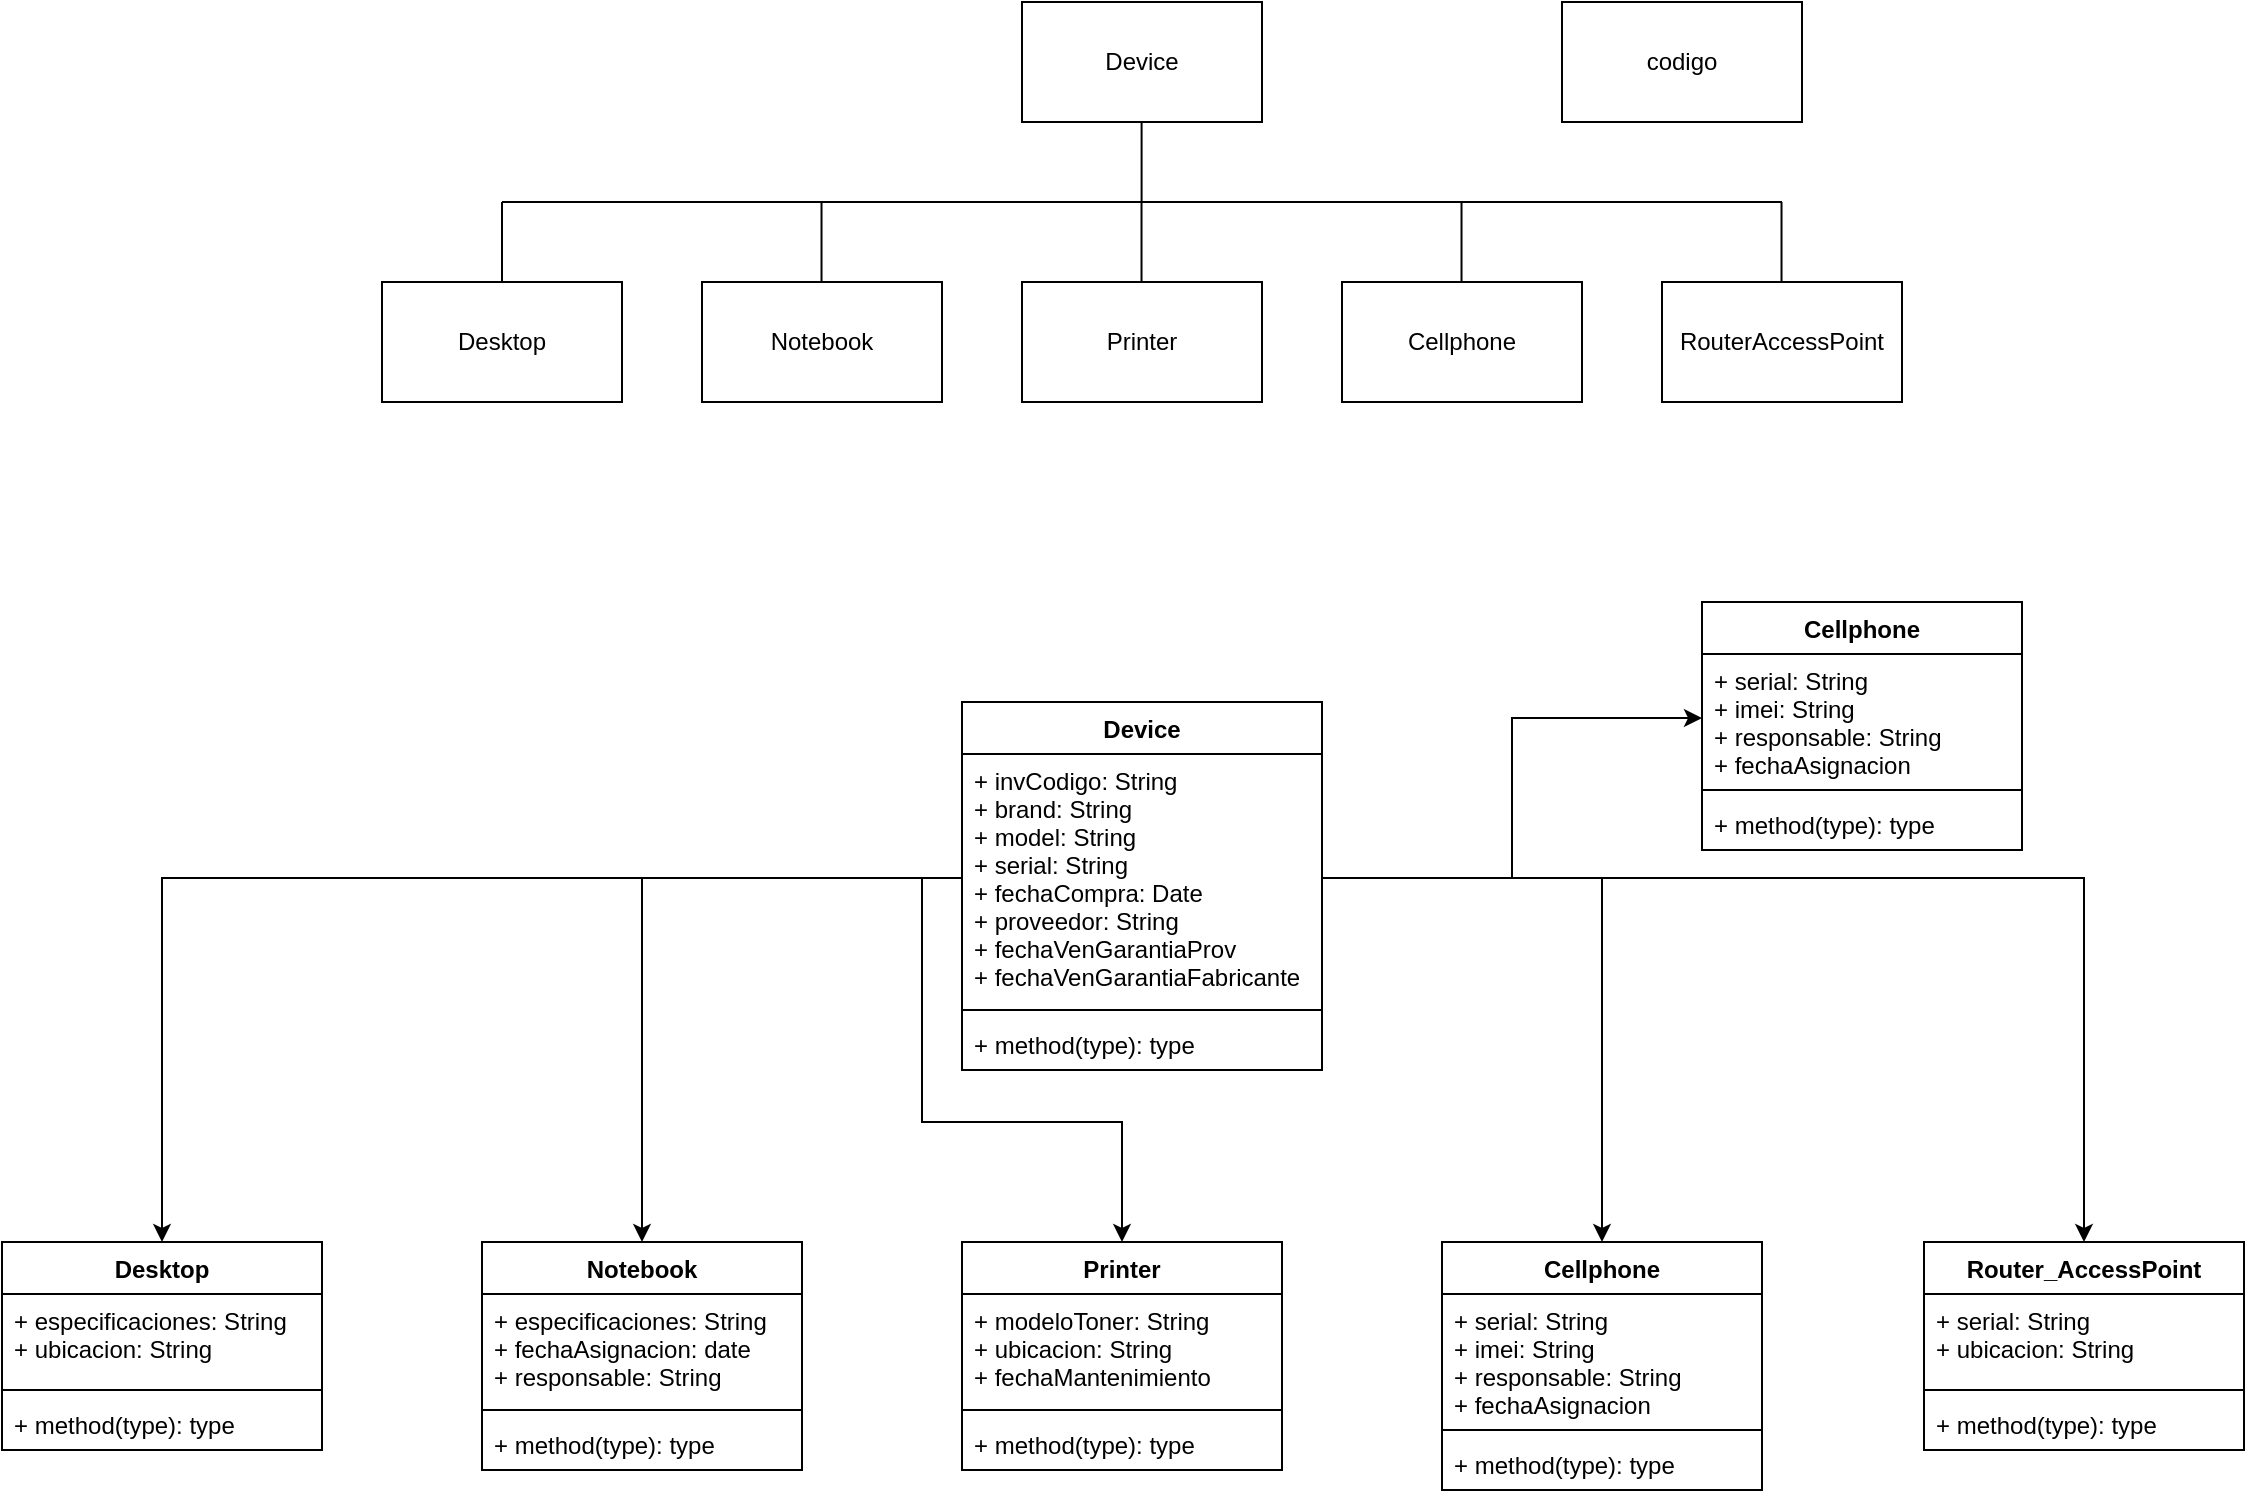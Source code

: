 <mxfile version="15.8.3" type="github">
  <diagram id="x573lrpb8ZKa-y-ldC9b" name="Page-1">
    <mxGraphModel dx="1730" dy="968" grid="1" gridSize="10" guides="1" tooltips="1" connect="1" arrows="1" fold="1" page="1" pageScale="1" pageWidth="827" pageHeight="1169" math="0" shadow="0">
      <root>
        <mxCell id="0" />
        <mxCell id="1" parent="0" />
        <mxCell id="GfT5gaS3VKByPQDoykGk-1" value="Device" style="rounded=0;whiteSpace=wrap;html=1;" vertex="1" parent="1">
          <mxGeometry x="770" y="40" width="120" height="60" as="geometry" />
        </mxCell>
        <mxCell id="GfT5gaS3VKByPQDoykGk-2" value="Desktop" style="rounded=0;whiteSpace=wrap;html=1;" vertex="1" parent="1">
          <mxGeometry x="450" y="180" width="120" height="60" as="geometry" />
        </mxCell>
        <mxCell id="GfT5gaS3VKByPQDoykGk-3" value="Notebook" style="rounded=0;whiteSpace=wrap;html=1;" vertex="1" parent="1">
          <mxGeometry x="610" y="180" width="120" height="60" as="geometry" />
        </mxCell>
        <mxCell id="GfT5gaS3VKByPQDoykGk-4" value="Printer" style="rounded=0;whiteSpace=wrap;html=1;" vertex="1" parent="1">
          <mxGeometry x="770" y="180" width="120" height="60" as="geometry" />
        </mxCell>
        <mxCell id="GfT5gaS3VKByPQDoykGk-5" value="Cellphone" style="rounded=0;whiteSpace=wrap;html=1;" vertex="1" parent="1">
          <mxGeometry x="930" y="180" width="120" height="60" as="geometry" />
        </mxCell>
        <mxCell id="GfT5gaS3VKByPQDoykGk-6" value="RouterAccessPoint" style="rounded=0;whiteSpace=wrap;html=1;" vertex="1" parent="1">
          <mxGeometry x="1090" y="180" width="120" height="60" as="geometry" />
        </mxCell>
        <mxCell id="GfT5gaS3VKByPQDoykGk-7" value="" style="endArrow=none;html=1;rounded=0;" edge="1" parent="1">
          <mxGeometry width="50" height="50" relative="1" as="geometry">
            <mxPoint x="510" y="140" as="sourcePoint" />
            <mxPoint x="1150" y="140" as="targetPoint" />
          </mxGeometry>
        </mxCell>
        <mxCell id="GfT5gaS3VKByPQDoykGk-8" value="" style="endArrow=none;html=1;rounded=0;exitX=0.5;exitY=0;exitDx=0;exitDy=0;" edge="1" parent="1" source="GfT5gaS3VKByPQDoykGk-2">
          <mxGeometry width="50" height="50" relative="1" as="geometry">
            <mxPoint x="490" y="180" as="sourcePoint" />
            <mxPoint x="510" y="140" as="targetPoint" />
          </mxGeometry>
        </mxCell>
        <mxCell id="GfT5gaS3VKByPQDoykGk-9" value="" style="endArrow=none;html=1;rounded=0;exitX=0.5;exitY=0;exitDx=0;exitDy=0;" edge="1" parent="1">
          <mxGeometry width="50" height="50" relative="1" as="geometry">
            <mxPoint x="669.76" y="180" as="sourcePoint" />
            <mxPoint x="669.76" y="140" as="targetPoint" />
          </mxGeometry>
        </mxCell>
        <mxCell id="GfT5gaS3VKByPQDoykGk-10" value="" style="endArrow=none;html=1;rounded=0;exitX=0.5;exitY=0;exitDx=0;exitDy=0;" edge="1" parent="1">
          <mxGeometry width="50" height="50" relative="1" as="geometry">
            <mxPoint x="829.76" y="180" as="sourcePoint" />
            <mxPoint x="829.76" y="140" as="targetPoint" />
          </mxGeometry>
        </mxCell>
        <mxCell id="GfT5gaS3VKByPQDoykGk-11" value="" style="endArrow=none;html=1;rounded=0;exitX=0.5;exitY=0;exitDx=0;exitDy=0;" edge="1" parent="1">
          <mxGeometry width="50" height="50" relative="1" as="geometry">
            <mxPoint x="989.76" y="180" as="sourcePoint" />
            <mxPoint x="989.76" y="140" as="targetPoint" />
          </mxGeometry>
        </mxCell>
        <mxCell id="GfT5gaS3VKByPQDoykGk-12" value="" style="endArrow=none;html=1;rounded=0;exitX=0.5;exitY=0;exitDx=0;exitDy=0;" edge="1" parent="1">
          <mxGeometry width="50" height="50" relative="1" as="geometry">
            <mxPoint x="1149.76" y="180" as="sourcePoint" />
            <mxPoint x="1149.76" y="140" as="targetPoint" />
          </mxGeometry>
        </mxCell>
        <mxCell id="GfT5gaS3VKByPQDoykGk-13" value="" style="endArrow=none;html=1;rounded=0;exitX=0.5;exitY=0;exitDx=0;exitDy=0;" edge="1" parent="1">
          <mxGeometry width="50" height="50" relative="1" as="geometry">
            <mxPoint x="829.8" y="140" as="sourcePoint" />
            <mxPoint x="829.8" y="100" as="targetPoint" />
          </mxGeometry>
        </mxCell>
        <mxCell id="GfT5gaS3VKByPQDoykGk-19" value="codigo" style="rounded=0;whiteSpace=wrap;html=1;" vertex="1" parent="1">
          <mxGeometry x="1040" y="40" width="120" height="60" as="geometry" />
        </mxCell>
        <mxCell id="GfT5gaS3VKByPQDoykGk-37" value="Desktop&#xa;" style="swimlane;fontStyle=1;align=center;verticalAlign=top;childLayout=stackLayout;horizontal=1;startSize=26;horizontalStack=0;resizeParent=1;resizeParentMax=0;resizeLast=0;collapsible=1;marginBottom=0;" vertex="1" parent="1">
          <mxGeometry x="260" y="660" width="160" height="104" as="geometry" />
        </mxCell>
        <mxCell id="GfT5gaS3VKByPQDoykGk-38" value="+ especificaciones: String&#xa;+ ubicacion: String&#xa;" style="text;strokeColor=none;fillColor=none;align=left;verticalAlign=top;spacingLeft=4;spacingRight=4;overflow=hidden;rotatable=0;points=[[0,0.5],[1,0.5]];portConstraint=eastwest;" vertex="1" parent="GfT5gaS3VKByPQDoykGk-37">
          <mxGeometry y="26" width="160" height="44" as="geometry" />
        </mxCell>
        <mxCell id="GfT5gaS3VKByPQDoykGk-39" value="" style="line;strokeWidth=1;fillColor=none;align=left;verticalAlign=middle;spacingTop=-1;spacingLeft=3;spacingRight=3;rotatable=0;labelPosition=right;points=[];portConstraint=eastwest;" vertex="1" parent="GfT5gaS3VKByPQDoykGk-37">
          <mxGeometry y="70" width="160" height="8" as="geometry" />
        </mxCell>
        <mxCell id="GfT5gaS3VKByPQDoykGk-40" value="+ method(type): type" style="text;strokeColor=none;fillColor=none;align=left;verticalAlign=top;spacingLeft=4;spacingRight=4;overflow=hidden;rotatable=0;points=[[0,0.5],[1,0.5]];portConstraint=eastwest;" vertex="1" parent="GfT5gaS3VKByPQDoykGk-37">
          <mxGeometry y="78" width="160" height="26" as="geometry" />
        </mxCell>
        <mxCell id="GfT5gaS3VKByPQDoykGk-42" value="Notebook" style="swimlane;fontStyle=1;align=center;verticalAlign=top;childLayout=stackLayout;horizontal=1;startSize=26;horizontalStack=0;resizeParent=1;resizeParentMax=0;resizeLast=0;collapsible=1;marginBottom=0;" vertex="1" parent="1">
          <mxGeometry x="500" y="660" width="160" height="114" as="geometry" />
        </mxCell>
        <mxCell id="GfT5gaS3VKByPQDoykGk-43" value="+ especificaciones: String&#xa;+ fechaAsignacion: date&#xa;+ responsable: String&#xa;" style="text;strokeColor=none;fillColor=none;align=left;verticalAlign=top;spacingLeft=4;spacingRight=4;overflow=hidden;rotatable=0;points=[[0,0.5],[1,0.5]];portConstraint=eastwest;" vertex="1" parent="GfT5gaS3VKByPQDoykGk-42">
          <mxGeometry y="26" width="160" height="54" as="geometry" />
        </mxCell>
        <mxCell id="GfT5gaS3VKByPQDoykGk-44" value="" style="line;strokeWidth=1;fillColor=none;align=left;verticalAlign=middle;spacingTop=-1;spacingLeft=3;spacingRight=3;rotatable=0;labelPosition=right;points=[];portConstraint=eastwest;" vertex="1" parent="GfT5gaS3VKByPQDoykGk-42">
          <mxGeometry y="80" width="160" height="8" as="geometry" />
        </mxCell>
        <mxCell id="GfT5gaS3VKByPQDoykGk-45" value="+ method(type): type" style="text;strokeColor=none;fillColor=none;align=left;verticalAlign=top;spacingLeft=4;spacingRight=4;overflow=hidden;rotatable=0;points=[[0,0.5],[1,0.5]];portConstraint=eastwest;" vertex="1" parent="GfT5gaS3VKByPQDoykGk-42">
          <mxGeometry y="88" width="160" height="26" as="geometry" />
        </mxCell>
        <mxCell id="GfT5gaS3VKByPQDoykGk-47" value="Printer" style="swimlane;fontStyle=1;align=center;verticalAlign=top;childLayout=stackLayout;horizontal=1;startSize=26;horizontalStack=0;resizeParent=1;resizeParentMax=0;resizeLast=0;collapsible=1;marginBottom=0;" vertex="1" parent="1">
          <mxGeometry x="740" y="660" width="160" height="114" as="geometry" />
        </mxCell>
        <mxCell id="GfT5gaS3VKByPQDoykGk-48" value="+ modeloToner: String&#xa;+ ubicacion: String&#xa;+ fechaMantenimiento" style="text;strokeColor=none;fillColor=none;align=left;verticalAlign=top;spacingLeft=4;spacingRight=4;overflow=hidden;rotatable=0;points=[[0,0.5],[1,0.5]];portConstraint=eastwest;" vertex="1" parent="GfT5gaS3VKByPQDoykGk-47">
          <mxGeometry y="26" width="160" height="54" as="geometry" />
        </mxCell>
        <mxCell id="GfT5gaS3VKByPQDoykGk-49" value="" style="line;strokeWidth=1;fillColor=none;align=left;verticalAlign=middle;spacingTop=-1;spacingLeft=3;spacingRight=3;rotatable=0;labelPosition=right;points=[];portConstraint=eastwest;" vertex="1" parent="GfT5gaS3VKByPQDoykGk-47">
          <mxGeometry y="80" width="160" height="8" as="geometry" />
        </mxCell>
        <mxCell id="GfT5gaS3VKByPQDoykGk-50" value="+ method(type): type" style="text;strokeColor=none;fillColor=none;align=left;verticalAlign=top;spacingLeft=4;spacingRight=4;overflow=hidden;rotatable=0;points=[[0,0.5],[1,0.5]];portConstraint=eastwest;" vertex="1" parent="GfT5gaS3VKByPQDoykGk-47">
          <mxGeometry y="88" width="160" height="26" as="geometry" />
        </mxCell>
        <mxCell id="GfT5gaS3VKByPQDoykGk-51" value="Cellphone" style="swimlane;fontStyle=1;align=center;verticalAlign=top;childLayout=stackLayout;horizontal=1;startSize=26;horizontalStack=0;resizeParent=1;resizeParentMax=0;resizeLast=0;collapsible=1;marginBottom=0;" vertex="1" parent="1">
          <mxGeometry x="980" y="660" width="160" height="124" as="geometry" />
        </mxCell>
        <mxCell id="GfT5gaS3VKByPQDoykGk-52" value="+ serial: String&#xa;+ imei: String&#xa;+ responsable: String&#xa;+ fechaAsignacion" style="text;strokeColor=none;fillColor=none;align=left;verticalAlign=top;spacingLeft=4;spacingRight=4;overflow=hidden;rotatable=0;points=[[0,0.5],[1,0.5]];portConstraint=eastwest;" vertex="1" parent="GfT5gaS3VKByPQDoykGk-51">
          <mxGeometry y="26" width="160" height="64" as="geometry" />
        </mxCell>
        <mxCell id="GfT5gaS3VKByPQDoykGk-53" value="" style="line;strokeWidth=1;fillColor=none;align=left;verticalAlign=middle;spacingTop=-1;spacingLeft=3;spacingRight=3;rotatable=0;labelPosition=right;points=[];portConstraint=eastwest;" vertex="1" parent="GfT5gaS3VKByPQDoykGk-51">
          <mxGeometry y="90" width="160" height="8" as="geometry" />
        </mxCell>
        <mxCell id="GfT5gaS3VKByPQDoykGk-54" value="+ method(type): type" style="text;strokeColor=none;fillColor=none;align=left;verticalAlign=top;spacingLeft=4;spacingRight=4;overflow=hidden;rotatable=0;points=[[0,0.5],[1,0.5]];portConstraint=eastwest;" vertex="1" parent="GfT5gaS3VKByPQDoykGk-51">
          <mxGeometry y="98" width="160" height="26" as="geometry" />
        </mxCell>
        <mxCell id="GfT5gaS3VKByPQDoykGk-55" value="Router_AccessPoint" style="swimlane;fontStyle=1;align=center;verticalAlign=top;childLayout=stackLayout;horizontal=1;startSize=26;horizontalStack=0;resizeParent=1;resizeParentMax=0;resizeLast=0;collapsible=1;marginBottom=0;" vertex="1" parent="1">
          <mxGeometry x="1221" y="660" width="160" height="104" as="geometry" />
        </mxCell>
        <mxCell id="GfT5gaS3VKByPQDoykGk-56" value="+ serial: String&#xa;+ ubicacion: String&#xa;" style="text;strokeColor=none;fillColor=none;align=left;verticalAlign=top;spacingLeft=4;spacingRight=4;overflow=hidden;rotatable=0;points=[[0,0.5],[1,0.5]];portConstraint=eastwest;" vertex="1" parent="GfT5gaS3VKByPQDoykGk-55">
          <mxGeometry y="26" width="160" height="44" as="geometry" />
        </mxCell>
        <mxCell id="GfT5gaS3VKByPQDoykGk-57" value="" style="line;strokeWidth=1;fillColor=none;align=left;verticalAlign=middle;spacingTop=-1;spacingLeft=3;spacingRight=3;rotatable=0;labelPosition=right;points=[];portConstraint=eastwest;" vertex="1" parent="GfT5gaS3VKByPQDoykGk-55">
          <mxGeometry y="70" width="160" height="8" as="geometry" />
        </mxCell>
        <mxCell id="GfT5gaS3VKByPQDoykGk-58" value="+ method(type): type" style="text;strokeColor=none;fillColor=none;align=left;verticalAlign=top;spacingLeft=4;spacingRight=4;overflow=hidden;rotatable=0;points=[[0,0.5],[1,0.5]];portConstraint=eastwest;" vertex="1" parent="GfT5gaS3VKByPQDoykGk-55">
          <mxGeometry y="78" width="160" height="26" as="geometry" />
        </mxCell>
        <mxCell id="GfT5gaS3VKByPQDoykGk-71" value="Cellphone" style="swimlane;fontStyle=1;align=center;verticalAlign=top;childLayout=stackLayout;horizontal=1;startSize=26;horizontalStack=0;resizeParent=1;resizeParentMax=0;resizeLast=0;collapsible=1;marginBottom=0;" vertex="1" parent="1">
          <mxGeometry x="1110" y="340" width="160" height="124" as="geometry" />
        </mxCell>
        <mxCell id="GfT5gaS3VKByPQDoykGk-72" value="+ serial: String&#xa;+ imei: String&#xa;+ responsable: String&#xa;+ fechaAsignacion" style="text;strokeColor=none;fillColor=none;align=left;verticalAlign=top;spacingLeft=4;spacingRight=4;overflow=hidden;rotatable=0;points=[[0,0.5],[1,0.5]];portConstraint=eastwest;" vertex="1" parent="GfT5gaS3VKByPQDoykGk-71">
          <mxGeometry y="26" width="160" height="64" as="geometry" />
        </mxCell>
        <mxCell id="GfT5gaS3VKByPQDoykGk-73" value="" style="line;strokeWidth=1;fillColor=none;align=left;verticalAlign=middle;spacingTop=-1;spacingLeft=3;spacingRight=3;rotatable=0;labelPosition=right;points=[];portConstraint=eastwest;" vertex="1" parent="GfT5gaS3VKByPQDoykGk-71">
          <mxGeometry y="90" width="160" height="8" as="geometry" />
        </mxCell>
        <mxCell id="GfT5gaS3VKByPQDoykGk-74" value="+ method(type): type" style="text;strokeColor=none;fillColor=none;align=left;verticalAlign=top;spacingLeft=4;spacingRight=4;overflow=hidden;rotatable=0;points=[[0,0.5],[1,0.5]];portConstraint=eastwest;" vertex="1" parent="GfT5gaS3VKByPQDoykGk-71">
          <mxGeometry y="98" width="160" height="26" as="geometry" />
        </mxCell>
        <mxCell id="GfT5gaS3VKByPQDoykGk-75" value="Device" style="swimlane;fontStyle=1;align=center;verticalAlign=top;childLayout=stackLayout;horizontal=1;startSize=26;horizontalStack=0;resizeParent=1;resizeParentMax=0;resizeLast=0;collapsible=1;marginBottom=0;" vertex="1" parent="1">
          <mxGeometry x="740" y="390" width="180" height="184" as="geometry" />
        </mxCell>
        <mxCell id="GfT5gaS3VKByPQDoykGk-76" value="+ invCodigo: String&#xa;+ brand: String&#xa;+ model: String&#xa;+ serial: String&#xa;+ fechaCompra: Date&#xa;+ proveedor: String&#xa;+ fechaVenGarantiaProv&#xa;+ fechaVenGarantiaFabricante" style="text;strokeColor=none;fillColor=none;align=left;verticalAlign=top;spacingLeft=4;spacingRight=4;overflow=hidden;rotatable=0;points=[[0,0.5],[1,0.5]];portConstraint=eastwest;" vertex="1" parent="GfT5gaS3VKByPQDoykGk-75">
          <mxGeometry y="26" width="180" height="124" as="geometry" />
        </mxCell>
        <mxCell id="GfT5gaS3VKByPQDoykGk-77" value="" style="line;strokeWidth=1;fillColor=none;align=left;verticalAlign=middle;spacingTop=-1;spacingLeft=3;spacingRight=3;rotatable=0;labelPosition=right;points=[];portConstraint=eastwest;" vertex="1" parent="GfT5gaS3VKByPQDoykGk-75">
          <mxGeometry y="150" width="180" height="8" as="geometry" />
        </mxCell>
        <mxCell id="GfT5gaS3VKByPQDoykGk-78" value="+ method(type): type" style="text;strokeColor=none;fillColor=none;align=left;verticalAlign=top;spacingLeft=4;spacingRight=4;overflow=hidden;rotatable=0;points=[[0,0.5],[1,0.5]];portConstraint=eastwest;" vertex="1" parent="GfT5gaS3VKByPQDoykGk-75">
          <mxGeometry y="158" width="180" height="26" as="geometry" />
        </mxCell>
        <mxCell id="GfT5gaS3VKByPQDoykGk-79" style="edgeStyle=orthogonalEdgeStyle;rounded=0;orthogonalLoop=1;jettySize=auto;html=1;entryX=0.5;entryY=0;entryDx=0;entryDy=0;" edge="1" parent="1" source="GfT5gaS3VKByPQDoykGk-76" target="GfT5gaS3VKByPQDoykGk-37">
          <mxGeometry relative="1" as="geometry" />
        </mxCell>
        <mxCell id="GfT5gaS3VKByPQDoykGk-80" style="edgeStyle=orthogonalEdgeStyle;rounded=0;orthogonalLoop=1;jettySize=auto;html=1;entryX=0.5;entryY=0;entryDx=0;entryDy=0;" edge="1" parent="1" source="GfT5gaS3VKByPQDoykGk-76" target="GfT5gaS3VKByPQDoykGk-42">
          <mxGeometry relative="1" as="geometry" />
        </mxCell>
        <mxCell id="GfT5gaS3VKByPQDoykGk-81" style="edgeStyle=orthogonalEdgeStyle;rounded=0;orthogonalLoop=1;jettySize=auto;html=1;exitX=1;exitY=0.5;exitDx=0;exitDy=0;entryX=0.5;entryY=0;entryDx=0;entryDy=0;" edge="1" parent="1" source="GfT5gaS3VKByPQDoykGk-76" target="GfT5gaS3VKByPQDoykGk-55">
          <mxGeometry relative="1" as="geometry" />
        </mxCell>
        <mxCell id="GfT5gaS3VKByPQDoykGk-82" style="edgeStyle=orthogonalEdgeStyle;rounded=0;orthogonalLoop=1;jettySize=auto;html=1;" edge="1" parent="1" source="GfT5gaS3VKByPQDoykGk-76" target="GfT5gaS3VKByPQDoykGk-51">
          <mxGeometry relative="1" as="geometry" />
        </mxCell>
        <mxCell id="GfT5gaS3VKByPQDoykGk-83" style="edgeStyle=orthogonalEdgeStyle;rounded=0;orthogonalLoop=1;jettySize=auto;html=1;entryX=0.5;entryY=0;entryDx=0;entryDy=0;" edge="1" parent="1" source="GfT5gaS3VKByPQDoykGk-76" target="GfT5gaS3VKByPQDoykGk-47">
          <mxGeometry relative="1" as="geometry" />
        </mxCell>
        <mxCell id="GfT5gaS3VKByPQDoykGk-85" style="edgeStyle=orthogonalEdgeStyle;rounded=0;orthogonalLoop=1;jettySize=auto;html=1;entryX=0;entryY=0.5;entryDx=0;entryDy=0;" edge="1" parent="1" source="GfT5gaS3VKByPQDoykGk-76" target="GfT5gaS3VKByPQDoykGk-72">
          <mxGeometry relative="1" as="geometry" />
        </mxCell>
      </root>
    </mxGraphModel>
  </diagram>
</mxfile>
